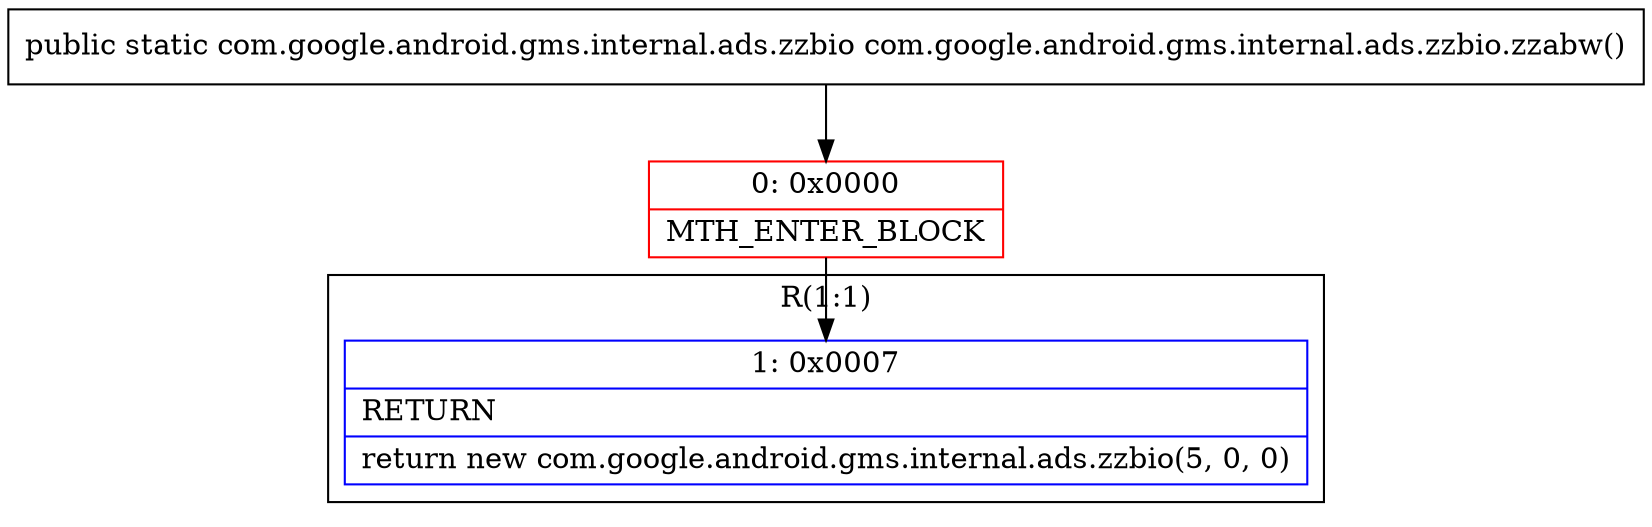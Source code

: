 digraph "CFG forcom.google.android.gms.internal.ads.zzbio.zzabw()Lcom\/google\/android\/gms\/internal\/ads\/zzbio;" {
subgraph cluster_Region_637082370 {
label = "R(1:1)";
node [shape=record,color=blue];
Node_1 [shape=record,label="{1\:\ 0x0007|RETURN\l|return new com.google.android.gms.internal.ads.zzbio(5, 0, 0)\l}"];
}
Node_0 [shape=record,color=red,label="{0\:\ 0x0000|MTH_ENTER_BLOCK\l}"];
MethodNode[shape=record,label="{public static com.google.android.gms.internal.ads.zzbio com.google.android.gms.internal.ads.zzbio.zzabw() }"];
MethodNode -> Node_0;
Node_0 -> Node_1;
}

